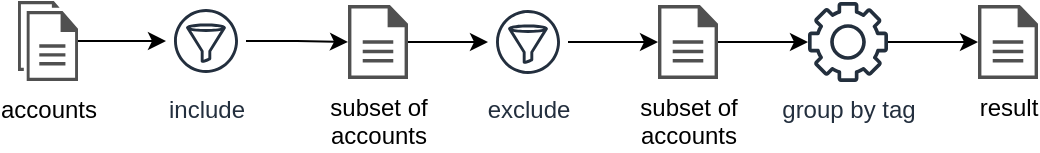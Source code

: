 <mxfile version="22.1.16" type="device">
  <diagram name="Seite-1" id="SJ0NcyLGBk_w_fuYJzOz">
    <mxGraphModel dx="867" dy="535" grid="1" gridSize="10" guides="1" tooltips="1" connect="1" arrows="1" fold="1" page="1" pageScale="1" pageWidth="827" pageHeight="1169" math="0" shadow="0">
      <root>
        <mxCell id="0" />
        <mxCell id="1" parent="0" />
        <mxCell id="6wQeRB6a_ppX0ctk55Xu-24" style="edgeStyle=orthogonalEdgeStyle;rounded=0;orthogonalLoop=1;jettySize=auto;html=1;" edge="1" parent="1" source="6wQeRB6a_ppX0ctk55Xu-2" target="6wQeRB6a_ppX0ctk55Xu-18">
          <mxGeometry relative="1" as="geometry" />
        </mxCell>
        <mxCell id="6wQeRB6a_ppX0ctk55Xu-2" value="include" style="sketch=0;outlineConnect=0;fontColor=#232F3E;gradientColor=none;strokeColor=#232F3E;fillColor=#ffffff;dashed=0;verticalLabelPosition=bottom;verticalAlign=top;align=center;html=1;fontSize=12;fontStyle=0;aspect=fixed;shape=mxgraph.aws4.resourceIcon;resIcon=mxgraph.aws4.filtering_rule;" vertex="1" parent="1">
          <mxGeometry x="319" y="39.5" width="40" height="40" as="geometry" />
        </mxCell>
        <mxCell id="6wQeRB6a_ppX0ctk55Xu-33" style="edgeStyle=orthogonalEdgeStyle;rounded=0;orthogonalLoop=1;jettySize=auto;html=1;" edge="1" parent="1" source="6wQeRB6a_ppX0ctk55Xu-3" target="6wQeRB6a_ppX0ctk55Xu-31">
          <mxGeometry relative="1" as="geometry" />
        </mxCell>
        <mxCell id="6wQeRB6a_ppX0ctk55Xu-3" value="exclude" style="sketch=0;outlineConnect=0;fontColor=#232F3E;gradientColor=none;strokeColor=#232F3E;fillColor=#ffffff;dashed=0;verticalLabelPosition=bottom;verticalAlign=top;align=center;html=1;fontSize=12;fontStyle=0;aspect=fixed;shape=mxgraph.aws4.resourceIcon;resIcon=mxgraph.aws4.filtering_rule;" vertex="1" parent="1">
          <mxGeometry x="480" y="40" width="40" height="40" as="geometry" />
        </mxCell>
        <mxCell id="6wQeRB6a_ppX0ctk55Xu-26" style="edgeStyle=orthogonalEdgeStyle;rounded=0;orthogonalLoop=1;jettySize=auto;html=1;" edge="1" parent="1" source="6wQeRB6a_ppX0ctk55Xu-18" target="6wQeRB6a_ppX0ctk55Xu-3">
          <mxGeometry relative="1" as="geometry" />
        </mxCell>
        <mxCell id="6wQeRB6a_ppX0ctk55Xu-18" value="subset of&lt;br&gt;accounts" style="sketch=0;pointerEvents=1;shadow=0;dashed=0;html=1;strokeColor=none;fillColor=#505050;labelPosition=center;verticalLabelPosition=bottom;verticalAlign=top;outlineConnect=0;align=center;shape=mxgraph.office.concepts.document;" vertex="1" parent="1">
          <mxGeometry x="410" y="41.5" width="30" height="37" as="geometry" />
        </mxCell>
        <mxCell id="6wQeRB6a_ppX0ctk55Xu-23" style="edgeStyle=orthogonalEdgeStyle;rounded=0;orthogonalLoop=1;jettySize=auto;html=1;" edge="1" parent="1" source="6wQeRB6a_ppX0ctk55Xu-22" target="6wQeRB6a_ppX0ctk55Xu-2">
          <mxGeometry relative="1" as="geometry" />
        </mxCell>
        <mxCell id="6wQeRB6a_ppX0ctk55Xu-22" value="accounts" style="sketch=0;pointerEvents=1;shadow=0;dashed=0;html=1;strokeColor=none;fillColor=#505050;labelPosition=center;verticalLabelPosition=bottom;verticalAlign=top;outlineConnect=0;align=center;shape=mxgraph.office.concepts.documents;" vertex="1" parent="1">
          <mxGeometry x="245" y="39.5" width="30" height="40" as="geometry" />
        </mxCell>
        <mxCell id="6wQeRB6a_ppX0ctk55Xu-25" value="result" style="sketch=0;pointerEvents=1;shadow=0;dashed=0;html=1;strokeColor=none;fillColor=#505050;labelPosition=center;verticalLabelPosition=bottom;verticalAlign=top;outlineConnect=0;align=center;shape=mxgraph.office.concepts.document;" vertex="1" parent="1">
          <mxGeometry x="725" y="41.5" width="30" height="37" as="geometry" />
        </mxCell>
        <mxCell id="6wQeRB6a_ppX0ctk55Xu-30" style="edgeStyle=orthogonalEdgeStyle;rounded=0;orthogonalLoop=1;jettySize=auto;html=1;" edge="1" parent="1" source="6wQeRB6a_ppX0ctk55Xu-28" target="6wQeRB6a_ppX0ctk55Xu-25">
          <mxGeometry relative="1" as="geometry" />
        </mxCell>
        <mxCell id="6wQeRB6a_ppX0ctk55Xu-28" value="group by tag" style="sketch=0;outlineConnect=0;fontColor=#232F3E;gradientColor=none;fillColor=#232F3D;strokeColor=none;dashed=0;verticalLabelPosition=bottom;verticalAlign=top;align=center;html=1;fontSize=12;fontStyle=0;aspect=fixed;pointerEvents=1;shape=mxgraph.aws4.gear;" vertex="1" parent="1">
          <mxGeometry x="640" y="40" width="40" height="40" as="geometry" />
        </mxCell>
        <mxCell id="6wQeRB6a_ppX0ctk55Xu-32" style="edgeStyle=orthogonalEdgeStyle;rounded=0;orthogonalLoop=1;jettySize=auto;html=1;" edge="1" parent="1" source="6wQeRB6a_ppX0ctk55Xu-31" target="6wQeRB6a_ppX0ctk55Xu-28">
          <mxGeometry relative="1" as="geometry" />
        </mxCell>
        <mxCell id="6wQeRB6a_ppX0ctk55Xu-31" value="subset of&lt;br&gt;accounts" style="sketch=0;pointerEvents=1;shadow=0;dashed=0;html=1;strokeColor=none;fillColor=#505050;labelPosition=center;verticalLabelPosition=bottom;verticalAlign=top;outlineConnect=0;align=center;shape=mxgraph.office.concepts.document;" vertex="1" parent="1">
          <mxGeometry x="565" y="41.5" width="30" height="37" as="geometry" />
        </mxCell>
      </root>
    </mxGraphModel>
  </diagram>
</mxfile>
